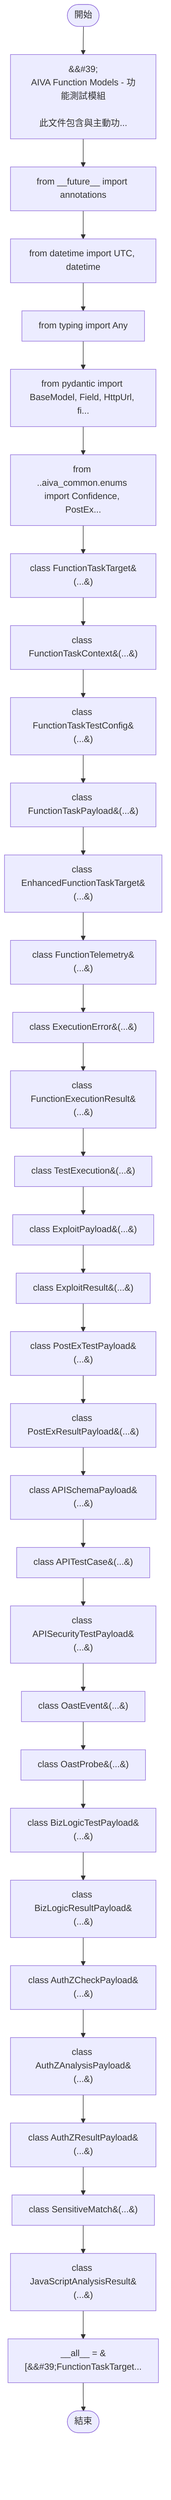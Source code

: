 flowchart TB
    n1([開始])
    n2([結束])
    n3[&amp;&#35;39;\nAIVA Function Models - 功能測試模組\n\n此文件包含與主動功...]
    n4[from __future__ import annotations]
    n5[from datetime import UTC, datetime]
    n6[from typing import Any]
    n7[from pydantic import BaseModel, Field, HttpUrl, fi...]
    n8[from ..aiva_common.enums import Confidence, PostEx...]
    n9[class FunctionTaskTarget&#40;...&#41;]
    n10[class FunctionTaskContext&#40;...&#41;]
    n11[class FunctionTaskTestConfig&#40;...&#41;]
    n12[class FunctionTaskPayload&#40;...&#41;]
    n13[class EnhancedFunctionTaskTarget&#40;...&#41;]
    n14[class FunctionTelemetry&#40;...&#41;]
    n15[class ExecutionError&#40;...&#41;]
    n16[class FunctionExecutionResult&#40;...&#41;]
    n17[class TestExecution&#40;...&#41;]
    n18[class ExploitPayload&#40;...&#41;]
    n19[class ExploitResult&#40;...&#41;]
    n20[class PostExTestPayload&#40;...&#41;]
    n21[class PostExResultPayload&#40;...&#41;]
    n22[class APISchemaPayload&#40;...&#41;]
    n23[class APITestCase&#40;...&#41;]
    n24[class APISecurityTestPayload&#40;...&#41;]
    n25[class OastEvent&#40;...&#41;]
    n26[class OastProbe&#40;...&#41;]
    n27[class BizLogicTestPayload&#40;...&#41;]
    n28[class BizLogicResultPayload&#40;...&#41;]
    n29[class AuthZCheckPayload&#40;...&#41;]
    n30[class AuthZAnalysisPayload&#40;...&#41;]
    n31[class AuthZResultPayload&#40;...&#41;]
    n32[class SensitiveMatch&#40;...&#41;]
    n33[class JavaScriptAnalysisResult&#40;...&#41;]
    n34[__all__ = &#91;&amp;&#35;39;FunctionTaskTarget...]
    n1 --> n3
    n3 --> n4
    n4 --> n5
    n5 --> n6
    n6 --> n7
    n7 --> n8
    n8 --> n9
    n9 --> n10
    n10 --> n11
    n11 --> n12
    n12 --> n13
    n13 --> n14
    n14 --> n15
    n15 --> n16
    n16 --> n17
    n17 --> n18
    n18 --> n19
    n19 --> n20
    n20 --> n21
    n21 --> n22
    n22 --> n23
    n23 --> n24
    n24 --> n25
    n25 --> n26
    n26 --> n27
    n27 --> n28
    n28 --> n29
    n29 --> n30
    n30 --> n31
    n31 --> n32
    n32 --> n33
    n33 --> n34
    n34 --> n2